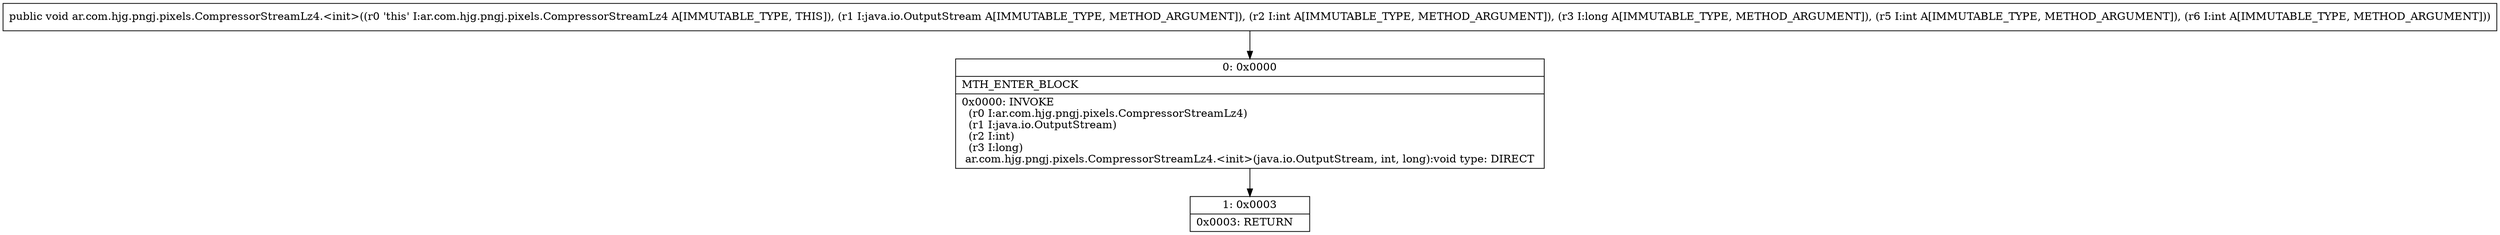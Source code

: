 digraph "CFG forar.com.hjg.pngj.pixels.CompressorStreamLz4.\<init\>(Ljava\/io\/OutputStream;IJII)V" {
Node_0 [shape=record,label="{0\:\ 0x0000|MTH_ENTER_BLOCK\l|0x0000: INVOKE  \l  (r0 I:ar.com.hjg.pngj.pixels.CompressorStreamLz4)\l  (r1 I:java.io.OutputStream)\l  (r2 I:int)\l  (r3 I:long)\l ar.com.hjg.pngj.pixels.CompressorStreamLz4.\<init\>(java.io.OutputStream, int, long):void type: DIRECT \l}"];
Node_1 [shape=record,label="{1\:\ 0x0003|0x0003: RETURN   \l}"];
MethodNode[shape=record,label="{public void ar.com.hjg.pngj.pixels.CompressorStreamLz4.\<init\>((r0 'this' I:ar.com.hjg.pngj.pixels.CompressorStreamLz4 A[IMMUTABLE_TYPE, THIS]), (r1 I:java.io.OutputStream A[IMMUTABLE_TYPE, METHOD_ARGUMENT]), (r2 I:int A[IMMUTABLE_TYPE, METHOD_ARGUMENT]), (r3 I:long A[IMMUTABLE_TYPE, METHOD_ARGUMENT]), (r5 I:int A[IMMUTABLE_TYPE, METHOD_ARGUMENT]), (r6 I:int A[IMMUTABLE_TYPE, METHOD_ARGUMENT])) }"];
MethodNode -> Node_0;
Node_0 -> Node_1;
}

